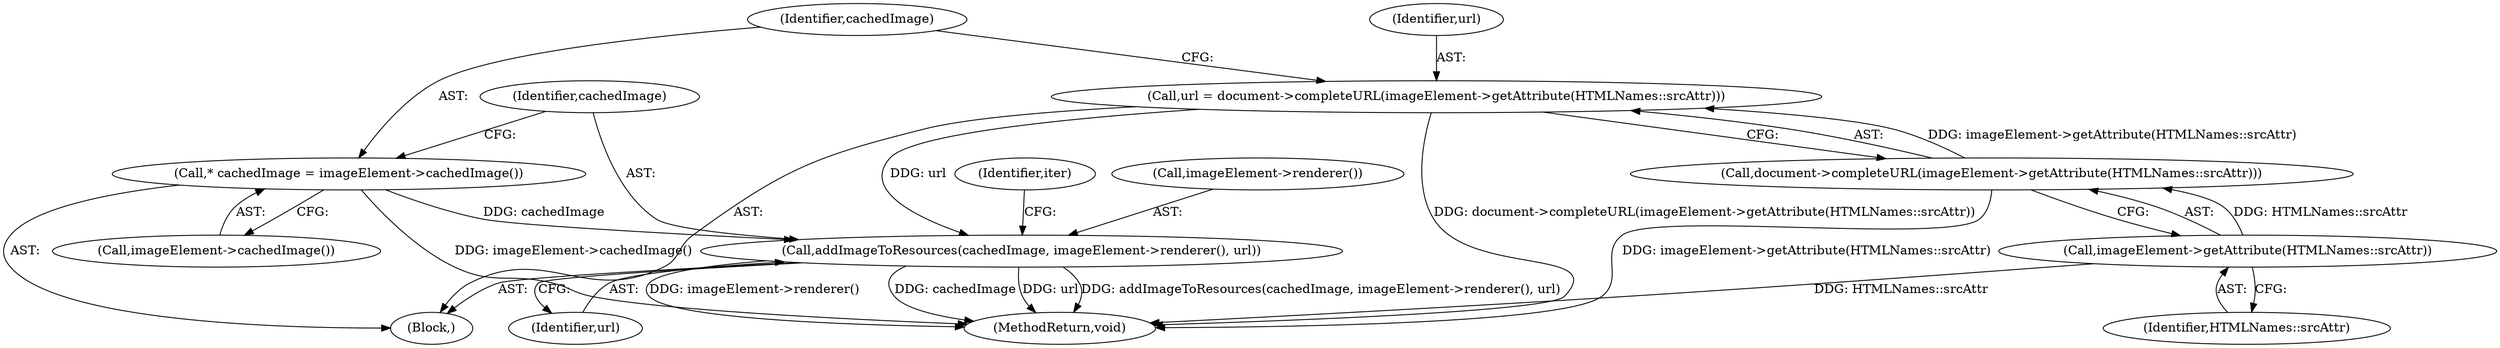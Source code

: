 digraph "0_Chrome_7f0126ff011142c8619b10a6e64d04d1745c503a_7@pointer" {
"1000206" [label="(Call,addImageToResources(cachedImage, imageElement->renderer(), url))"];
"1000203" [label="(Call,* cachedImage = imageElement->cachedImage())"];
"1000197" [label="(Call,url = document->completeURL(imageElement->getAttribute(HTMLNames::srcAttr)))"];
"1000199" [label="(Call,document->completeURL(imageElement->getAttribute(HTMLNames::srcAttr)))"];
"1000200" [label="(Call,imageElement->getAttribute(HTMLNames::srcAttr))"];
"1000208" [label="(Call,imageElement->renderer())"];
"1000296" [label="(MethodReturn,void)"];
"1000205" [label="(Call,imageElement->cachedImage())"];
"1000201" [label="(Identifier,HTMLNames::srcAttr)"];
"1000166" [label="(Identifier,iter)"];
"1000198" [label="(Identifier,url)"];
"1000200" [label="(Call,imageElement->getAttribute(HTMLNames::srcAttr))"];
"1000203" [label="(Call,* cachedImage = imageElement->cachedImage())"];
"1000209" [label="(Identifier,url)"];
"1000197" [label="(Call,url = document->completeURL(imageElement->getAttribute(HTMLNames::srcAttr)))"];
"1000199" [label="(Call,document->completeURL(imageElement->getAttribute(HTMLNames::srcAttr)))"];
"1000190" [label="(Block,)"];
"1000206" [label="(Call,addImageToResources(cachedImage, imageElement->renderer(), url))"];
"1000204" [label="(Identifier,cachedImage)"];
"1000207" [label="(Identifier,cachedImage)"];
"1000206" -> "1000190"  [label="AST: "];
"1000206" -> "1000209"  [label="CFG: "];
"1000207" -> "1000206"  [label="AST: "];
"1000208" -> "1000206"  [label="AST: "];
"1000209" -> "1000206"  [label="AST: "];
"1000166" -> "1000206"  [label="CFG: "];
"1000206" -> "1000296"  [label="DDG: url"];
"1000206" -> "1000296"  [label="DDG: addImageToResources(cachedImage, imageElement->renderer(), url)"];
"1000206" -> "1000296"  [label="DDG: imageElement->renderer()"];
"1000206" -> "1000296"  [label="DDG: cachedImage"];
"1000203" -> "1000206"  [label="DDG: cachedImage"];
"1000197" -> "1000206"  [label="DDG: url"];
"1000203" -> "1000190"  [label="AST: "];
"1000203" -> "1000205"  [label="CFG: "];
"1000204" -> "1000203"  [label="AST: "];
"1000205" -> "1000203"  [label="AST: "];
"1000207" -> "1000203"  [label="CFG: "];
"1000203" -> "1000296"  [label="DDG: imageElement->cachedImage()"];
"1000197" -> "1000190"  [label="AST: "];
"1000197" -> "1000199"  [label="CFG: "];
"1000198" -> "1000197"  [label="AST: "];
"1000199" -> "1000197"  [label="AST: "];
"1000204" -> "1000197"  [label="CFG: "];
"1000197" -> "1000296"  [label="DDG: document->completeURL(imageElement->getAttribute(HTMLNames::srcAttr))"];
"1000199" -> "1000197"  [label="DDG: imageElement->getAttribute(HTMLNames::srcAttr)"];
"1000199" -> "1000200"  [label="CFG: "];
"1000200" -> "1000199"  [label="AST: "];
"1000199" -> "1000296"  [label="DDG: imageElement->getAttribute(HTMLNames::srcAttr)"];
"1000200" -> "1000199"  [label="DDG: HTMLNames::srcAttr"];
"1000200" -> "1000201"  [label="CFG: "];
"1000201" -> "1000200"  [label="AST: "];
"1000200" -> "1000296"  [label="DDG: HTMLNames::srcAttr"];
}
